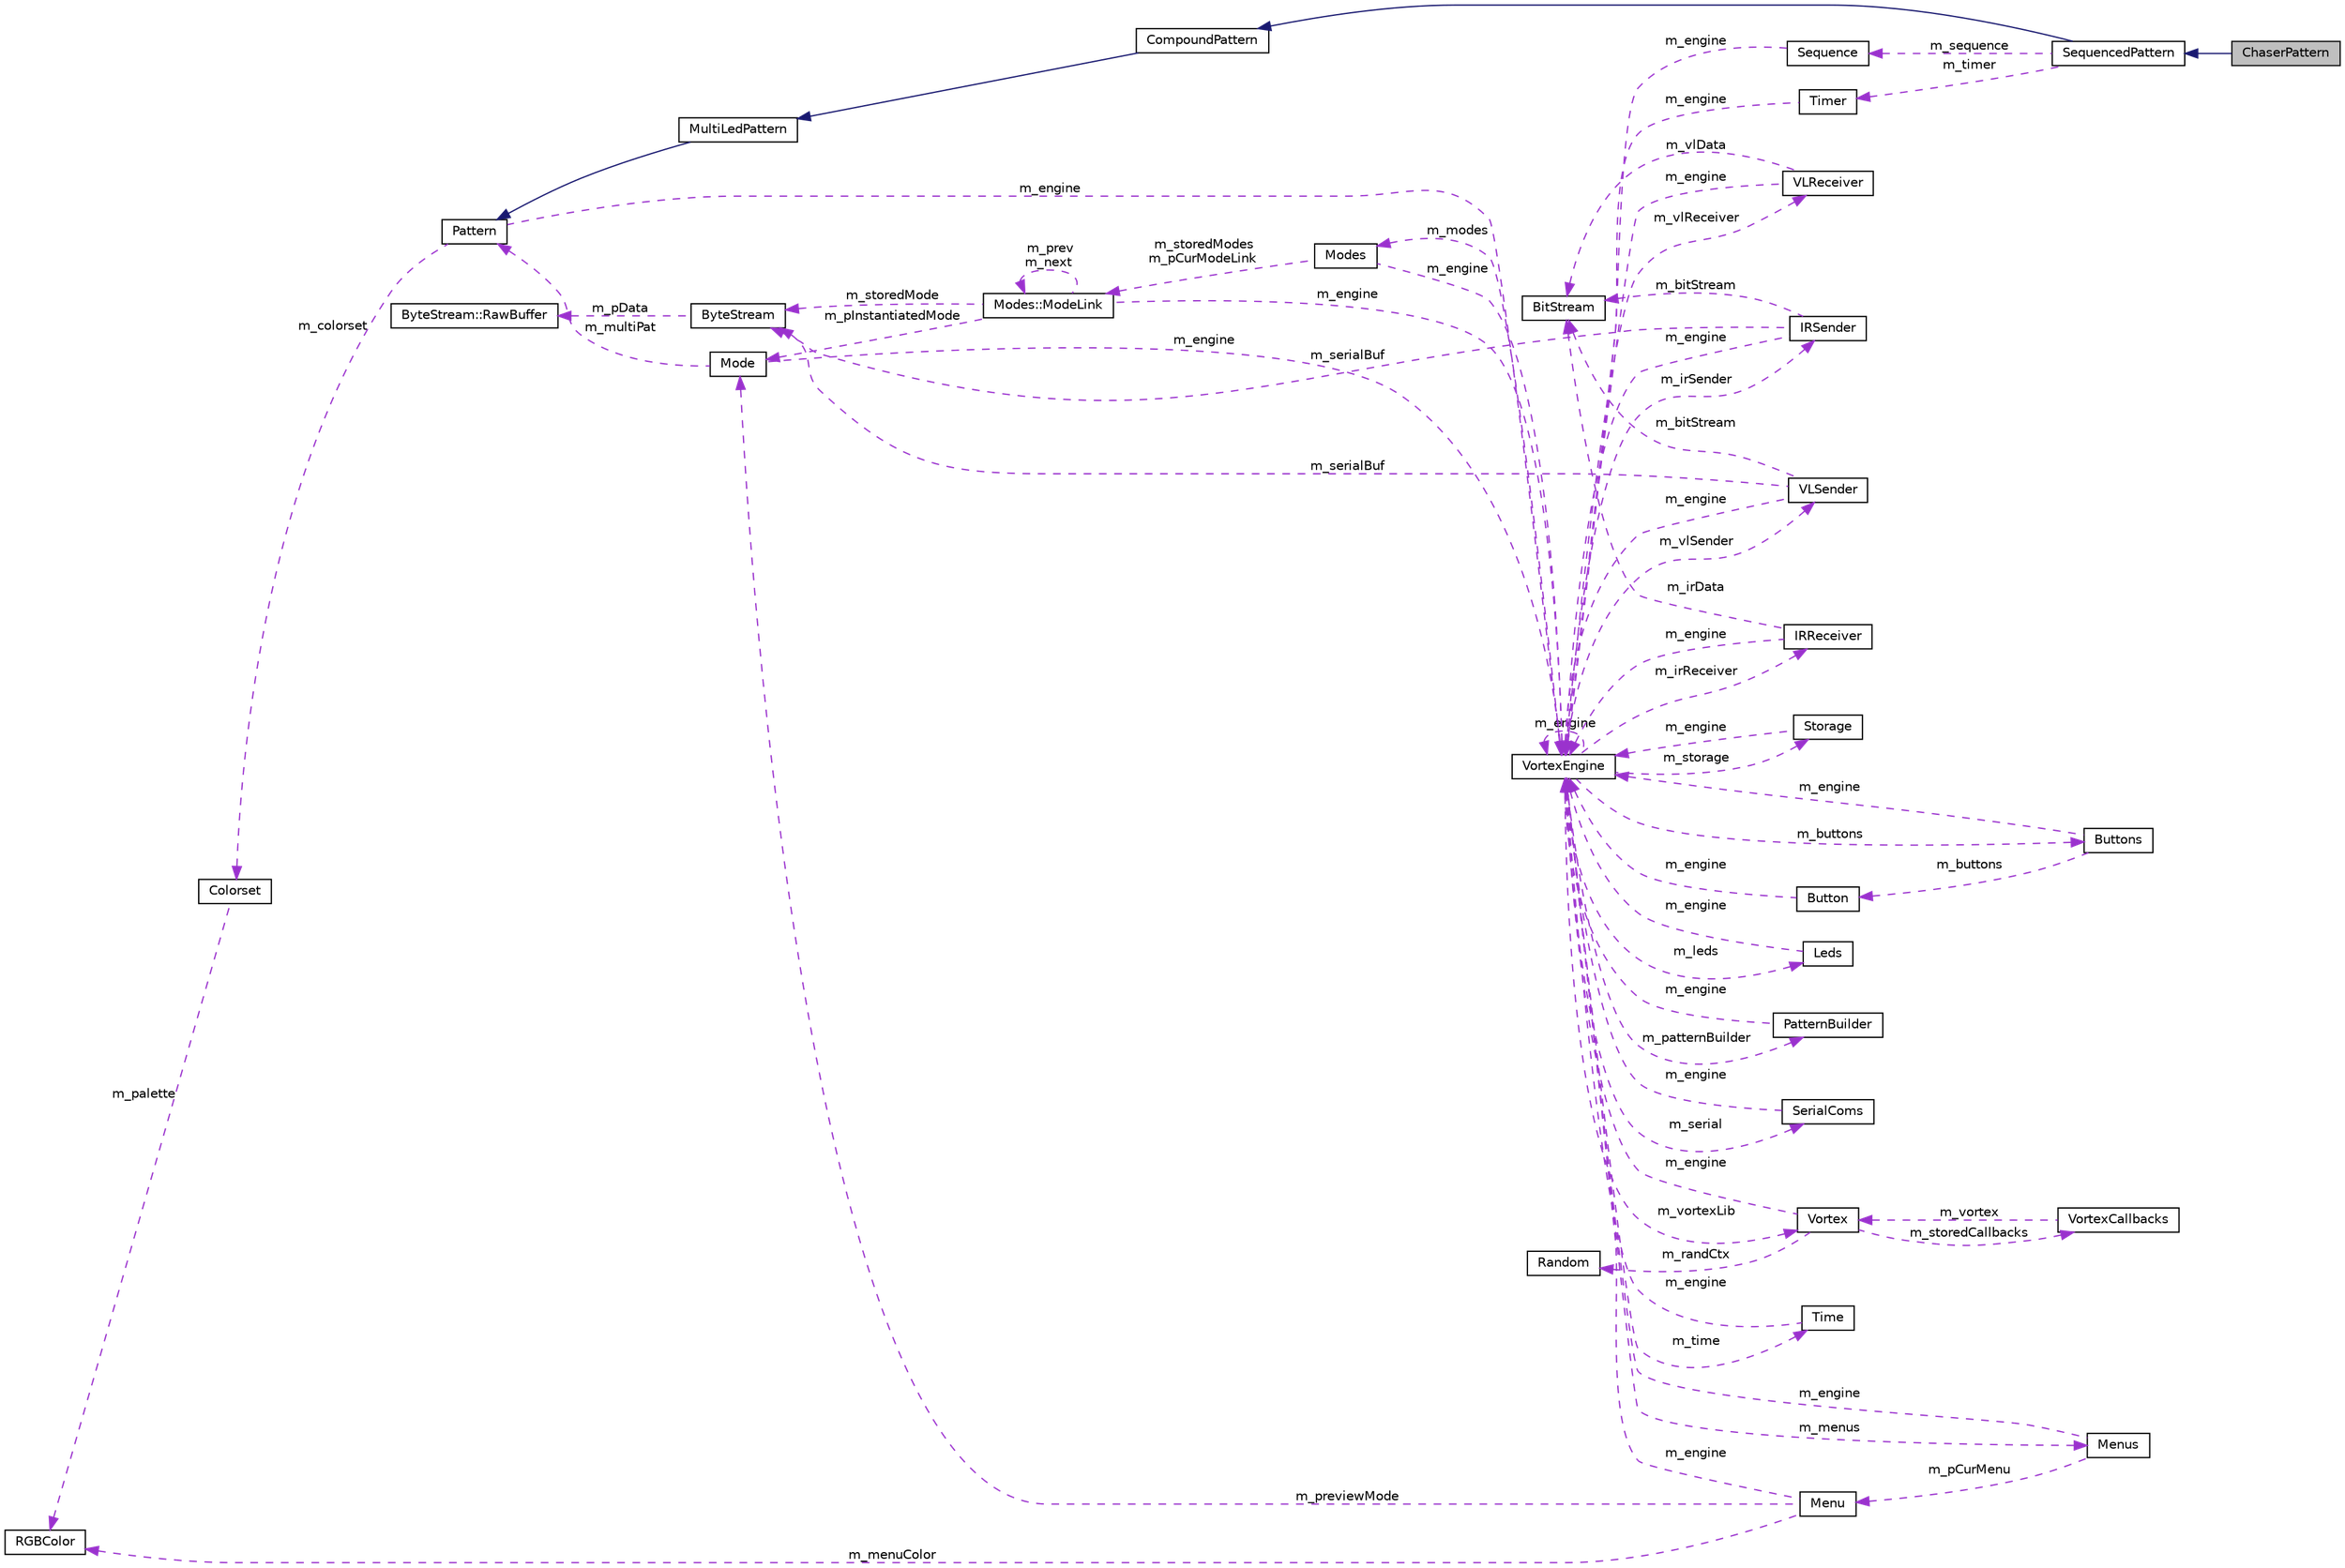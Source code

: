 digraph "ChaserPattern"
{
 // INTERACTIVE_SVG=YES
 // LATEX_PDF_SIZE
  bgcolor="transparent";
  edge [fontname="Helvetica",fontsize="10",labelfontname="Helvetica",labelfontsize="10"];
  node [fontname="Helvetica",fontsize="10",shape=record];
  rankdir="LR";
  Node1 [label="ChaserPattern",height=0.2,width=0.4,color="black", fillcolor="grey75", style="filled", fontcolor="black",tooltip=" "];
  Node2 -> Node1 [dir="back",color="midnightblue",fontsize="10",style="solid",fontname="Helvetica"];
  Node2 [label="SequencedPattern",height=0.2,width=0.4,color="black",URL="$classSequencedPattern.html",tooltip=" "];
  Node3 -> Node2 [dir="back",color="midnightblue",fontsize="10",style="solid",fontname="Helvetica"];
  Node3 [label="CompoundPattern",height=0.2,width=0.4,color="black",URL="$classCompoundPattern.html",tooltip=" "];
  Node4 -> Node3 [dir="back",color="midnightblue",fontsize="10",style="solid",fontname="Helvetica"];
  Node4 [label="MultiLedPattern",height=0.2,width=0.4,color="black",URL="$classMultiLedPattern.html",tooltip=" "];
  Node5 -> Node4 [dir="back",color="midnightblue",fontsize="10",style="solid",fontname="Helvetica"];
  Node5 [label="Pattern",height=0.2,width=0.4,color="black",URL="$classPattern.html",tooltip=" "];
  Node6 -> Node5 [dir="back",color="darkorchid3",fontsize="10",style="dashed",label=" m_engine" ,fontname="Helvetica"];
  Node6 [label="VortexEngine",height=0.2,width=0.4,color="black",URL="$classVortexEngine.html",tooltip=" "];
  Node7 -> Node6 [dir="back",color="darkorchid3",fontsize="10",style="dashed",label=" m_vlReceiver" ,fontname="Helvetica"];
  Node7 [label="VLReceiver",height=0.2,width=0.4,color="black",URL="$classVLReceiver.html",tooltip=" "];
  Node6 -> Node7 [dir="back",color="darkorchid3",fontsize="10",style="dashed",label=" m_engine" ,fontname="Helvetica"];
  Node8 -> Node7 [dir="back",color="darkorchid3",fontsize="10",style="dashed",label=" m_vlData" ,fontname="Helvetica"];
  Node8 [label="BitStream",height=0.2,width=0.4,color="black",URL="$classBitStream.html",tooltip=" "];
  Node9 -> Node6 [dir="back",color="darkorchid3",fontsize="10",style="dashed",label=" m_storage" ,fontname="Helvetica"];
  Node9 [label="Storage",height=0.2,width=0.4,color="black",URL="$classStorage.html",tooltip=" "];
  Node6 -> Node9 [dir="back",color="darkorchid3",fontsize="10",style="dashed",label=" m_engine" ,fontname="Helvetica"];
  Node10 -> Node6 [dir="back",color="darkorchid3",fontsize="10",style="dashed",label=" m_irSender" ,fontname="Helvetica"];
  Node10 [label="IRSender",height=0.2,width=0.4,color="black",URL="$classIRSender.html",tooltip=" "];
  Node6 -> Node10 [dir="back",color="darkorchid3",fontsize="10",style="dashed",label=" m_engine" ,fontname="Helvetica"];
  Node8 -> Node10 [dir="back",color="darkorchid3",fontsize="10",style="dashed",label=" m_bitStream" ,fontname="Helvetica"];
  Node11 -> Node10 [dir="back",color="darkorchid3",fontsize="10",style="dashed",label=" m_serialBuf" ,fontname="Helvetica"];
  Node11 [label="ByteStream",height=0.2,width=0.4,color="black",URL="$classByteStream.html",tooltip=" "];
  Node12 -> Node11 [dir="back",color="darkorchid3",fontsize="10",style="dashed",label=" m_pData" ,fontname="Helvetica"];
  Node12 [label="ByteStream::RawBuffer",height=0.2,width=0.4,color="black",URL="$structByteStream_1_1RawBuffer.html",tooltip=" "];
  Node6 -> Node6 [dir="back",color="darkorchid3",fontsize="10",style="dashed",label=" m_engine" ,fontname="Helvetica"];
  Node13 -> Node6 [dir="back",color="darkorchid3",fontsize="10",style="dashed",label=" m_buttons" ,fontname="Helvetica"];
  Node13 [label="Buttons",height=0.2,width=0.4,color="black",URL="$classButtons.html",tooltip=" "];
  Node6 -> Node13 [dir="back",color="darkorchid3",fontsize="10",style="dashed",label=" m_engine" ,fontname="Helvetica"];
  Node14 -> Node13 [dir="back",color="darkorchid3",fontsize="10",style="dashed",label=" m_buttons" ,fontname="Helvetica"];
  Node14 [label="Button",height=0.2,width=0.4,color="black",URL="$classButton.html",tooltip=" "];
  Node6 -> Node14 [dir="back",color="darkorchid3",fontsize="10",style="dashed",label=" m_engine" ,fontname="Helvetica"];
  Node15 -> Node6 [dir="back",color="darkorchid3",fontsize="10",style="dashed",label=" m_leds" ,fontname="Helvetica"];
  Node15 [label="Leds",height=0.2,width=0.4,color="black",URL="$classLeds.html",tooltip=" "];
  Node6 -> Node15 [dir="back",color="darkorchid3",fontsize="10",style="dashed",label=" m_engine" ,fontname="Helvetica"];
  Node16 -> Node6 [dir="back",color="darkorchid3",fontsize="10",style="dashed",label=" m_patternBuilder" ,fontname="Helvetica"];
  Node16 [label="PatternBuilder",height=0.2,width=0.4,color="black",URL="$classPatternBuilder.html",tooltip=" "];
  Node6 -> Node16 [dir="back",color="darkorchid3",fontsize="10",style="dashed",label=" m_engine" ,fontname="Helvetica"];
  Node17 -> Node6 [dir="back",color="darkorchid3",fontsize="10",style="dashed",label=" m_vlSender" ,fontname="Helvetica"];
  Node17 [label="VLSender",height=0.2,width=0.4,color="black",URL="$classVLSender.html",tooltip=" "];
  Node6 -> Node17 [dir="back",color="darkorchid3",fontsize="10",style="dashed",label=" m_engine" ,fontname="Helvetica"];
  Node8 -> Node17 [dir="back",color="darkorchid3",fontsize="10",style="dashed",label=" m_bitStream" ,fontname="Helvetica"];
  Node11 -> Node17 [dir="back",color="darkorchid3",fontsize="10",style="dashed",label=" m_serialBuf" ,fontname="Helvetica"];
  Node18 -> Node6 [dir="back",color="darkorchid3",fontsize="10",style="dashed",label=" m_modes" ,fontname="Helvetica"];
  Node18 [label="Modes",height=0.2,width=0.4,color="black",URL="$classModes.html",tooltip=" "];
  Node6 -> Node18 [dir="back",color="darkorchid3",fontsize="10",style="dashed",label=" m_engine" ,fontname="Helvetica"];
  Node19 -> Node18 [dir="back",color="darkorchid3",fontsize="10",style="dashed",label=" m_storedModes\nm_pCurModeLink" ,fontname="Helvetica"];
  Node19 [label="Modes::ModeLink",height=0.2,width=0.4,color="black",URL="$classModes_1_1ModeLink.html",tooltip=" "];
  Node20 -> Node19 [dir="back",color="darkorchid3",fontsize="10",style="dashed",label=" m_pInstantiatedMode" ,fontname="Helvetica"];
  Node20 [label="Mode",height=0.2,width=0.4,color="black",URL="$classMode.html",tooltip=" "];
  Node6 -> Node20 [dir="back",color="darkorchid3",fontsize="10",style="dashed",label=" m_engine" ,fontname="Helvetica"];
  Node5 -> Node20 [dir="back",color="darkorchid3",fontsize="10",style="dashed",label=" m_multiPat" ,fontname="Helvetica"];
  Node6 -> Node19 [dir="back",color="darkorchid3",fontsize="10",style="dashed",label=" m_engine" ,fontname="Helvetica"];
  Node11 -> Node19 [dir="back",color="darkorchid3",fontsize="10",style="dashed",label=" m_storedMode" ,fontname="Helvetica"];
  Node19 -> Node19 [dir="back",color="darkorchid3",fontsize="10",style="dashed",label=" m_prev\nm_next" ,fontname="Helvetica"];
  Node21 -> Node6 [dir="back",color="darkorchid3",fontsize="10",style="dashed",label=" m_serial" ,fontname="Helvetica"];
  Node21 [label="SerialComs",height=0.2,width=0.4,color="black",URL="$classSerialComs.html",tooltip=" "];
  Node6 -> Node21 [dir="back",color="darkorchid3",fontsize="10",style="dashed",label=" m_engine" ,fontname="Helvetica"];
  Node22 -> Node6 [dir="back",color="darkorchid3",fontsize="10",style="dashed",label=" m_vortexLib" ,fontname="Helvetica"];
  Node22 [label="Vortex",height=0.2,width=0.4,color="black",URL="$classVortex.html",tooltip=" "];
  Node23 -> Node22 [dir="back",color="darkorchid3",fontsize="10",style="dashed",label=" m_randCtx" ,fontname="Helvetica"];
  Node23 [label="Random",height=0.2,width=0.4,color="black",URL="$classRandom.html",tooltip=" "];
  Node6 -> Node22 [dir="back",color="darkorchid3",fontsize="10",style="dashed",label=" m_engine" ,fontname="Helvetica"];
  Node24 -> Node22 [dir="back",color="darkorchid3",fontsize="10",style="dashed",label=" m_storedCallbacks" ,fontname="Helvetica"];
  Node24 [label="VortexCallbacks",height=0.2,width=0.4,color="black",URL="$classVortexCallbacks.html",tooltip=" "];
  Node22 -> Node24 [dir="back",color="darkorchid3",fontsize="10",style="dashed",label=" m_vortex" ,fontname="Helvetica"];
  Node25 -> Node6 [dir="back",color="darkorchid3",fontsize="10",style="dashed",label=" m_irReceiver" ,fontname="Helvetica"];
  Node25 [label="IRReceiver",height=0.2,width=0.4,color="black",URL="$classIRReceiver.html",tooltip=" "];
  Node6 -> Node25 [dir="back",color="darkorchid3",fontsize="10",style="dashed",label=" m_engine" ,fontname="Helvetica"];
  Node8 -> Node25 [dir="back",color="darkorchid3",fontsize="10",style="dashed",label=" m_irData" ,fontname="Helvetica"];
  Node26 -> Node6 [dir="back",color="darkorchid3",fontsize="10",style="dashed",label=" m_time" ,fontname="Helvetica"];
  Node26 [label="Time",height=0.2,width=0.4,color="black",URL="$classTime.html",tooltip=" "];
  Node6 -> Node26 [dir="back",color="darkorchid3",fontsize="10",style="dashed",label=" m_engine" ,fontname="Helvetica"];
  Node27 -> Node6 [dir="back",color="darkorchid3",fontsize="10",style="dashed",label=" m_menus" ,fontname="Helvetica"];
  Node27 [label="Menus",height=0.2,width=0.4,color="black",URL="$classMenus.html",tooltip=" "];
  Node6 -> Node27 [dir="back",color="darkorchid3",fontsize="10",style="dashed",label=" m_engine" ,fontname="Helvetica"];
  Node28 -> Node27 [dir="back",color="darkorchid3",fontsize="10",style="dashed",label=" m_pCurMenu" ,fontname="Helvetica"];
  Node28 [label="Menu",height=0.2,width=0.4,color="black",URL="$classMenu.html",tooltip=" "];
  Node20 -> Node28 [dir="back",color="darkorchid3",fontsize="10",style="dashed",label=" m_previewMode" ,fontname="Helvetica"];
  Node29 -> Node28 [dir="back",color="darkorchid3",fontsize="10",style="dashed",label=" m_menuColor" ,fontname="Helvetica"];
  Node29 [label="RGBColor",height=0.2,width=0.4,color="black",URL="$classRGBColor.html",tooltip=" "];
  Node6 -> Node28 [dir="back",color="darkorchid3",fontsize="10",style="dashed",label=" m_engine" ,fontname="Helvetica"];
  Node30 -> Node5 [dir="back",color="darkorchid3",fontsize="10",style="dashed",label=" m_colorset" ,fontname="Helvetica"];
  Node30 [label="Colorset",height=0.2,width=0.4,color="black",URL="$classColorset.html",tooltip=" "];
  Node29 -> Node30 [dir="back",color="darkorchid3",fontsize="10",style="dashed",label=" m_palette" ,fontname="Helvetica"];
  Node31 -> Node2 [dir="back",color="darkorchid3",fontsize="10",style="dashed",label=" m_sequence" ,fontname="Helvetica"];
  Node31 [label="Sequence",height=0.2,width=0.4,color="black",URL="$classSequence.html",tooltip=" "];
  Node6 -> Node31 [dir="back",color="darkorchid3",fontsize="10",style="dashed",label=" m_engine" ,fontname="Helvetica"];
  Node32 -> Node2 [dir="back",color="darkorchid3",fontsize="10",style="dashed",label=" m_timer" ,fontname="Helvetica"];
  Node32 [label="Timer",height=0.2,width=0.4,color="black",URL="$classTimer.html",tooltip=" "];
  Node6 -> Node32 [dir="back",color="darkorchid3",fontsize="10",style="dashed",label=" m_engine" ,fontname="Helvetica"];
}
